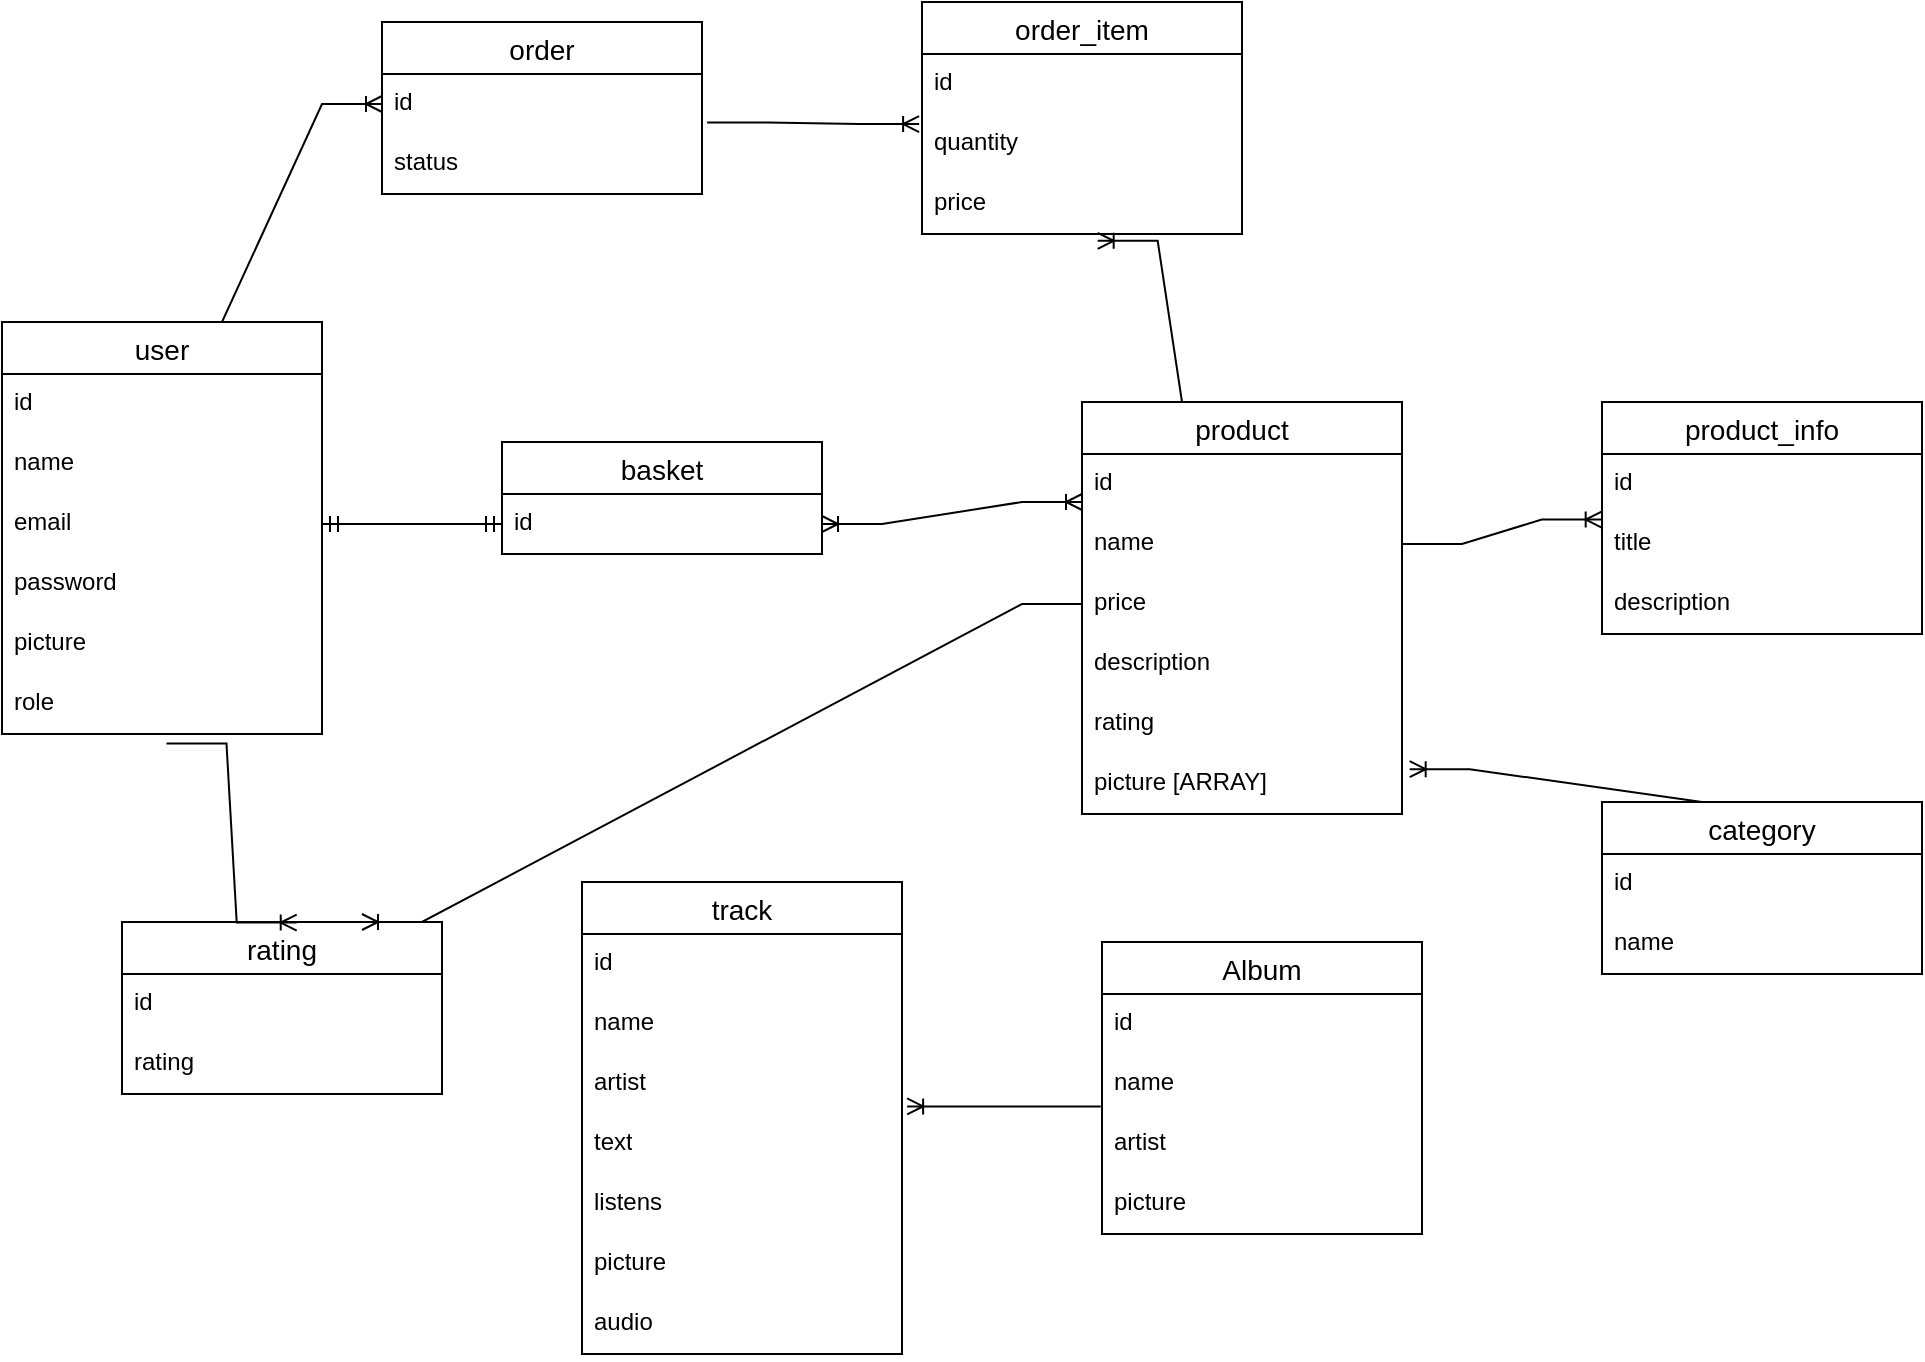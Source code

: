 <mxfile version="26.0.10">
  <diagram name="Страница — 1" id="RzhD4Iyi5CNffN3Gejyc">
    <mxGraphModel dx="1829" dy="1720" grid="1" gridSize="10" guides="1" tooltips="1" connect="1" arrows="1" fold="1" page="1" pageScale="1" pageWidth="827" pageHeight="1169" math="0" shadow="0">
      <root>
        <mxCell id="0" />
        <mxCell id="1" parent="0" />
        <mxCell id="MGFqKXVkX3bKtPCHSwj9-1" value="track" style="swimlane;fontStyle=0;childLayout=stackLayout;horizontal=1;startSize=26;horizontalStack=0;resizeParent=1;resizeParentMax=0;resizeLast=0;collapsible=1;marginBottom=0;align=center;fontSize=14;" parent="1" vertex="1">
          <mxGeometry x="230" y="420" width="160" height="236" as="geometry">
            <mxRectangle x="310" y="230" width="70" height="30" as="alternateBounds" />
          </mxGeometry>
        </mxCell>
        <mxCell id="MGFqKXVkX3bKtPCHSwj9-2" value="id" style="text;strokeColor=none;fillColor=none;spacingLeft=4;spacingRight=4;overflow=hidden;rotatable=0;points=[[0,0.5],[1,0.5]];portConstraint=eastwest;fontSize=12;whiteSpace=wrap;html=1;" parent="MGFqKXVkX3bKtPCHSwj9-1" vertex="1">
          <mxGeometry y="26" width="160" height="30" as="geometry" />
        </mxCell>
        <mxCell id="MGFqKXVkX3bKtPCHSwj9-3" value="name" style="text;strokeColor=none;fillColor=none;spacingLeft=4;spacingRight=4;overflow=hidden;rotatable=0;points=[[0,0.5],[1,0.5]];portConstraint=eastwest;fontSize=12;whiteSpace=wrap;html=1;" parent="MGFqKXVkX3bKtPCHSwj9-1" vertex="1">
          <mxGeometry y="56" width="160" height="30" as="geometry" />
        </mxCell>
        <mxCell id="MGFqKXVkX3bKtPCHSwj9-4" value="artist" style="text;strokeColor=none;fillColor=none;spacingLeft=4;spacingRight=4;overflow=hidden;rotatable=0;points=[[0,0.5],[1,0.5]];portConstraint=eastwest;fontSize=12;whiteSpace=wrap;html=1;" parent="MGFqKXVkX3bKtPCHSwj9-1" vertex="1">
          <mxGeometry y="86" width="160" height="30" as="geometry" />
        </mxCell>
        <mxCell id="MGFqKXVkX3bKtPCHSwj9-5" value="text" style="text;strokeColor=none;fillColor=none;spacingLeft=4;spacingRight=4;overflow=hidden;rotatable=0;points=[[0,0.5],[1,0.5]];portConstraint=eastwest;fontSize=12;whiteSpace=wrap;html=1;" parent="MGFqKXVkX3bKtPCHSwj9-1" vertex="1">
          <mxGeometry y="116" width="160" height="30" as="geometry" />
        </mxCell>
        <mxCell id="MGFqKXVkX3bKtPCHSwj9-16" value="listens" style="text;strokeColor=none;fillColor=none;spacingLeft=4;spacingRight=4;overflow=hidden;rotatable=0;points=[[0,0.5],[1,0.5]];portConstraint=eastwest;fontSize=12;whiteSpace=wrap;html=1;" parent="MGFqKXVkX3bKtPCHSwj9-1" vertex="1">
          <mxGeometry y="146" width="160" height="30" as="geometry" />
        </mxCell>
        <mxCell id="MGFqKXVkX3bKtPCHSwj9-17" value="picture" style="text;strokeColor=none;fillColor=none;spacingLeft=4;spacingRight=4;overflow=hidden;rotatable=0;points=[[0,0.5],[1,0.5]];portConstraint=eastwest;fontSize=12;whiteSpace=wrap;html=1;" parent="MGFqKXVkX3bKtPCHSwj9-1" vertex="1">
          <mxGeometry y="176" width="160" height="30" as="geometry" />
        </mxCell>
        <mxCell id="MGFqKXVkX3bKtPCHSwj9-19" value="audio" style="text;strokeColor=none;fillColor=none;spacingLeft=4;spacingRight=4;overflow=hidden;rotatable=0;points=[[0,0.5],[1,0.5]];portConstraint=eastwest;fontSize=12;whiteSpace=wrap;html=1;" parent="MGFqKXVkX3bKtPCHSwj9-1" vertex="1">
          <mxGeometry y="206" width="160" height="30" as="geometry" />
        </mxCell>
        <mxCell id="MGFqKXVkX3bKtPCHSwj9-21" value="Album" style="swimlane;fontStyle=0;childLayout=stackLayout;horizontal=1;startSize=26;horizontalStack=0;resizeParent=1;resizeParentMax=0;resizeLast=0;collapsible=1;marginBottom=0;align=center;fontSize=14;" parent="1" vertex="1">
          <mxGeometry x="490" y="450" width="160" height="146" as="geometry">
            <mxRectangle x="310" y="230" width="70" height="30" as="alternateBounds" />
          </mxGeometry>
        </mxCell>
        <mxCell id="MGFqKXVkX3bKtPCHSwj9-22" value="id" style="text;strokeColor=none;fillColor=none;spacingLeft=4;spacingRight=4;overflow=hidden;rotatable=0;points=[[0,0.5],[1,0.5]];portConstraint=eastwest;fontSize=12;whiteSpace=wrap;html=1;" parent="MGFqKXVkX3bKtPCHSwj9-21" vertex="1">
          <mxGeometry y="26" width="160" height="30" as="geometry" />
        </mxCell>
        <mxCell id="MGFqKXVkX3bKtPCHSwj9-23" value="name" style="text;strokeColor=none;fillColor=none;spacingLeft=4;spacingRight=4;overflow=hidden;rotatable=0;points=[[0,0.5],[1,0.5]];portConstraint=eastwest;fontSize=12;whiteSpace=wrap;html=1;" parent="MGFqKXVkX3bKtPCHSwj9-21" vertex="1">
          <mxGeometry y="56" width="160" height="30" as="geometry" />
        </mxCell>
        <mxCell id="MGFqKXVkX3bKtPCHSwj9-24" value="artist" style="text;strokeColor=none;fillColor=none;spacingLeft=4;spacingRight=4;overflow=hidden;rotatable=0;points=[[0,0.5],[1,0.5]];portConstraint=eastwest;fontSize=12;whiteSpace=wrap;html=1;" parent="MGFqKXVkX3bKtPCHSwj9-21" vertex="1">
          <mxGeometry y="86" width="160" height="30" as="geometry" />
        </mxCell>
        <mxCell id="MGFqKXVkX3bKtPCHSwj9-27" value="picture" style="text;strokeColor=none;fillColor=none;spacingLeft=4;spacingRight=4;overflow=hidden;rotatable=0;points=[[0,0.5],[1,0.5]];portConstraint=eastwest;fontSize=12;whiteSpace=wrap;html=1;" parent="MGFqKXVkX3bKtPCHSwj9-21" vertex="1">
          <mxGeometry y="116" width="160" height="30" as="geometry" />
        </mxCell>
        <mxCell id="MGFqKXVkX3bKtPCHSwj9-30" value="user" style="swimlane;fontStyle=0;childLayout=stackLayout;horizontal=1;startSize=26;horizontalStack=0;resizeParent=1;resizeParentMax=0;resizeLast=0;collapsible=1;marginBottom=0;align=center;fontSize=14;" parent="1" vertex="1">
          <mxGeometry x="-60" y="140" width="160" height="206" as="geometry">
            <mxRectangle x="310" y="230" width="70" height="30" as="alternateBounds" />
          </mxGeometry>
        </mxCell>
        <mxCell id="MGFqKXVkX3bKtPCHSwj9-31" value="id" style="text;strokeColor=none;fillColor=none;spacingLeft=4;spacingRight=4;overflow=hidden;rotatable=0;points=[[0,0.5],[1,0.5]];portConstraint=eastwest;fontSize=12;whiteSpace=wrap;html=1;" parent="MGFqKXVkX3bKtPCHSwj9-30" vertex="1">
          <mxGeometry y="26" width="160" height="30" as="geometry" />
        </mxCell>
        <mxCell id="MGFqKXVkX3bKtPCHSwj9-32" value="name" style="text;strokeColor=none;fillColor=none;spacingLeft=4;spacingRight=4;overflow=hidden;rotatable=0;points=[[0,0.5],[1,0.5]];portConstraint=eastwest;fontSize=12;whiteSpace=wrap;html=1;" parent="MGFqKXVkX3bKtPCHSwj9-30" vertex="1">
          <mxGeometry y="56" width="160" height="30" as="geometry" />
        </mxCell>
        <mxCell id="MGFqKXVkX3bKtPCHSwj9-33" value="email" style="text;strokeColor=none;fillColor=none;spacingLeft=4;spacingRight=4;overflow=hidden;rotatable=0;points=[[0,0.5],[1,0.5]];portConstraint=eastwest;fontSize=12;whiteSpace=wrap;html=1;" parent="MGFqKXVkX3bKtPCHSwj9-30" vertex="1">
          <mxGeometry y="86" width="160" height="30" as="geometry" />
        </mxCell>
        <mxCell id="MGFqKXVkX3bKtPCHSwj9-34" value="password" style="text;strokeColor=none;fillColor=none;spacingLeft=4;spacingRight=4;overflow=hidden;rotatable=0;points=[[0,0.5],[1,0.5]];portConstraint=eastwest;fontSize=12;whiteSpace=wrap;html=1;" parent="MGFqKXVkX3bKtPCHSwj9-30" vertex="1">
          <mxGeometry y="116" width="160" height="30" as="geometry" />
        </mxCell>
        <mxCell id="MGFqKXVkX3bKtPCHSwj9-36" value="picture" style="text;strokeColor=none;fillColor=none;spacingLeft=4;spacingRight=4;overflow=hidden;rotatable=0;points=[[0,0.5],[1,0.5]];portConstraint=eastwest;fontSize=12;whiteSpace=wrap;html=1;" parent="MGFqKXVkX3bKtPCHSwj9-30" vertex="1">
          <mxGeometry y="146" width="160" height="30" as="geometry" />
        </mxCell>
        <mxCell id="MGFqKXVkX3bKtPCHSwj9-44" value="role" style="text;strokeColor=none;fillColor=none;spacingLeft=4;spacingRight=4;overflow=hidden;rotatable=0;points=[[0,0.5],[1,0.5]];portConstraint=eastwest;fontSize=12;whiteSpace=wrap;html=1;" parent="MGFqKXVkX3bKtPCHSwj9-30" vertex="1">
          <mxGeometry y="176" width="160" height="30" as="geometry" />
        </mxCell>
        <mxCell id="MGFqKXVkX3bKtPCHSwj9-38" value="basket" style="swimlane;fontStyle=0;childLayout=stackLayout;horizontal=1;startSize=26;horizontalStack=0;resizeParent=1;resizeParentMax=0;resizeLast=0;collapsible=1;marginBottom=0;align=center;fontSize=14;" parent="1" vertex="1">
          <mxGeometry x="190" y="200" width="160" height="56" as="geometry">
            <mxRectangle x="310" y="230" width="70" height="30" as="alternateBounds" />
          </mxGeometry>
        </mxCell>
        <mxCell id="MGFqKXVkX3bKtPCHSwj9-39" value="id" style="text;strokeColor=none;fillColor=none;spacingLeft=4;spacingRight=4;overflow=hidden;rotatable=0;points=[[0,0.5],[1,0.5]];portConstraint=eastwest;fontSize=12;whiteSpace=wrap;html=1;" parent="MGFqKXVkX3bKtPCHSwj9-38" vertex="1">
          <mxGeometry y="26" width="160" height="30" as="geometry" />
        </mxCell>
        <mxCell id="MGFqKXVkX3bKtPCHSwj9-45" value="" style="edgeStyle=entityRelationEdgeStyle;fontSize=12;html=1;endArrow=ERmandOne;startArrow=ERmandOne;rounded=0;entryX=0;entryY=0.5;entryDx=0;entryDy=0;exitX=1;exitY=0.5;exitDx=0;exitDy=0;" parent="1" source="MGFqKXVkX3bKtPCHSwj9-33" target="MGFqKXVkX3bKtPCHSwj9-39" edge="1">
          <mxGeometry width="100" height="100" relative="1" as="geometry">
            <mxPoint x="120" y="260" as="sourcePoint" />
            <mxPoint x="200.0" y="243.802" as="targetPoint" />
            <Array as="points">
              <mxPoint x="190.96" y="249.01" />
            </Array>
          </mxGeometry>
        </mxCell>
        <mxCell id="MGFqKXVkX3bKtPCHSwj9-46" value="product" style="swimlane;fontStyle=0;childLayout=stackLayout;horizontal=1;startSize=26;horizontalStack=0;resizeParent=1;resizeParentMax=0;resizeLast=0;collapsible=1;marginBottom=0;align=center;fontSize=14;" parent="1" vertex="1">
          <mxGeometry x="480" y="180" width="160" height="206" as="geometry">
            <mxRectangle x="310" y="230" width="70" height="30" as="alternateBounds" />
          </mxGeometry>
        </mxCell>
        <mxCell id="MGFqKXVkX3bKtPCHSwj9-47" value="id" style="text;strokeColor=none;fillColor=none;spacingLeft=4;spacingRight=4;overflow=hidden;rotatable=0;points=[[0,0.5],[1,0.5]];portConstraint=eastwest;fontSize=12;whiteSpace=wrap;html=1;" parent="MGFqKXVkX3bKtPCHSwj9-46" vertex="1">
          <mxGeometry y="26" width="160" height="30" as="geometry" />
        </mxCell>
        <mxCell id="MGFqKXVkX3bKtPCHSwj9-48" value="name" style="text;strokeColor=none;fillColor=none;spacingLeft=4;spacingRight=4;overflow=hidden;rotatable=0;points=[[0,0.5],[1,0.5]];portConstraint=eastwest;fontSize=12;whiteSpace=wrap;html=1;" parent="MGFqKXVkX3bKtPCHSwj9-46" vertex="1">
          <mxGeometry y="56" width="160" height="30" as="geometry" />
        </mxCell>
        <mxCell id="MGFqKXVkX3bKtPCHSwj9-49" value="price" style="text;strokeColor=none;fillColor=none;spacingLeft=4;spacingRight=4;overflow=hidden;rotatable=0;points=[[0,0.5],[1,0.5]];portConstraint=eastwest;fontSize=12;whiteSpace=wrap;html=1;" parent="MGFqKXVkX3bKtPCHSwj9-46" vertex="1">
          <mxGeometry y="86" width="160" height="30" as="geometry" />
        </mxCell>
        <mxCell id="MGFqKXVkX3bKtPCHSwj9-50" value="description" style="text;strokeColor=none;fillColor=none;spacingLeft=4;spacingRight=4;overflow=hidden;rotatable=0;points=[[0,0.5],[1,0.5]];portConstraint=eastwest;fontSize=12;whiteSpace=wrap;html=1;" parent="MGFqKXVkX3bKtPCHSwj9-46" vertex="1">
          <mxGeometry y="116" width="160" height="30" as="geometry" />
        </mxCell>
        <mxCell id="MGFqKXVkX3bKtPCHSwj9-52" value="rating" style="text;strokeColor=none;fillColor=none;spacingLeft=4;spacingRight=4;overflow=hidden;rotatable=0;points=[[0,0.5],[1,0.5]];portConstraint=eastwest;fontSize=12;whiteSpace=wrap;html=1;" parent="MGFqKXVkX3bKtPCHSwj9-46" vertex="1">
          <mxGeometry y="146" width="160" height="30" as="geometry" />
        </mxCell>
        <mxCell id="MGFqKXVkX3bKtPCHSwj9-54" value="picture [ARRAY]" style="text;strokeColor=none;fillColor=none;spacingLeft=4;spacingRight=4;overflow=hidden;rotatable=0;points=[[0,0.5],[1,0.5]];portConstraint=eastwest;fontSize=12;whiteSpace=wrap;html=1;" parent="MGFqKXVkX3bKtPCHSwj9-46" vertex="1">
          <mxGeometry y="176" width="160" height="30" as="geometry" />
        </mxCell>
        <mxCell id="MGFqKXVkX3bKtPCHSwj9-55" value="rating" style="swimlane;fontStyle=0;childLayout=stackLayout;horizontal=1;startSize=26;horizontalStack=0;resizeParent=1;resizeParentMax=0;resizeLast=0;collapsible=1;marginBottom=0;align=center;fontSize=14;" parent="1" vertex="1">
          <mxGeometry y="440" width="160" height="86" as="geometry">
            <mxRectangle x="310" y="230" width="70" height="30" as="alternateBounds" />
          </mxGeometry>
        </mxCell>
        <mxCell id="MGFqKXVkX3bKtPCHSwj9-56" value="id" style="text;strokeColor=none;fillColor=none;spacingLeft=4;spacingRight=4;overflow=hidden;rotatable=0;points=[[0,0.5],[1,0.5]];portConstraint=eastwest;fontSize=12;whiteSpace=wrap;html=1;" parent="MGFqKXVkX3bKtPCHSwj9-55" vertex="1">
          <mxGeometry y="26" width="160" height="30" as="geometry" />
        </mxCell>
        <mxCell id="MGFqKXVkX3bKtPCHSwj9-59" value="rating" style="text;strokeColor=none;fillColor=none;spacingLeft=4;spacingRight=4;overflow=hidden;rotatable=0;points=[[0,0.5],[1,0.5]];portConstraint=eastwest;fontSize=12;whiteSpace=wrap;html=1;" parent="MGFqKXVkX3bKtPCHSwj9-55" vertex="1">
          <mxGeometry y="56" width="160" height="30" as="geometry" />
        </mxCell>
        <mxCell id="MGFqKXVkX3bKtPCHSwj9-61" value="product_info" style="swimlane;fontStyle=0;childLayout=stackLayout;horizontal=1;startSize=26;horizontalStack=0;resizeParent=1;resizeParentMax=0;resizeLast=0;collapsible=1;marginBottom=0;align=center;fontSize=14;" parent="1" vertex="1">
          <mxGeometry x="740" y="180" width="160" height="116" as="geometry">
            <mxRectangle x="310" y="230" width="70" height="30" as="alternateBounds" />
          </mxGeometry>
        </mxCell>
        <mxCell id="MGFqKXVkX3bKtPCHSwj9-62" value="id" style="text;strokeColor=none;fillColor=none;spacingLeft=4;spacingRight=4;overflow=hidden;rotatable=0;points=[[0,0.5],[1,0.5]];portConstraint=eastwest;fontSize=12;whiteSpace=wrap;html=1;" parent="MGFqKXVkX3bKtPCHSwj9-61" vertex="1">
          <mxGeometry y="26" width="160" height="30" as="geometry" />
        </mxCell>
        <mxCell id="MGFqKXVkX3bKtPCHSwj9-64" value="title" style="text;strokeColor=none;fillColor=none;spacingLeft=4;spacingRight=4;overflow=hidden;rotatable=0;points=[[0,0.5],[1,0.5]];portConstraint=eastwest;fontSize=12;whiteSpace=wrap;html=1;" parent="MGFqKXVkX3bKtPCHSwj9-61" vertex="1">
          <mxGeometry y="56" width="160" height="30" as="geometry" />
        </mxCell>
        <mxCell id="MGFqKXVkX3bKtPCHSwj9-65" value="description" style="text;strokeColor=none;fillColor=none;spacingLeft=4;spacingRight=4;overflow=hidden;rotatable=0;points=[[0,0.5],[1,0.5]];portConstraint=eastwest;fontSize=12;whiteSpace=wrap;html=1;" parent="MGFqKXVkX3bKtPCHSwj9-61" vertex="1">
          <mxGeometry y="86" width="160" height="30" as="geometry" />
        </mxCell>
        <mxCell id="MGFqKXVkX3bKtPCHSwj9-68" value="category" style="swimlane;fontStyle=0;childLayout=stackLayout;horizontal=1;startSize=26;horizontalStack=0;resizeParent=1;resizeParentMax=0;resizeLast=0;collapsible=1;marginBottom=0;align=center;fontSize=14;" parent="1" vertex="1">
          <mxGeometry x="740" y="380" width="160" height="86" as="geometry">
            <mxRectangle x="310" y="230" width="70" height="30" as="alternateBounds" />
          </mxGeometry>
        </mxCell>
        <mxCell id="MGFqKXVkX3bKtPCHSwj9-69" value="id" style="text;strokeColor=none;fillColor=none;spacingLeft=4;spacingRight=4;overflow=hidden;rotatable=0;points=[[0,0.5],[1,0.5]];portConstraint=eastwest;fontSize=12;whiteSpace=wrap;html=1;" parent="MGFqKXVkX3bKtPCHSwj9-68" vertex="1">
          <mxGeometry y="26" width="160" height="30" as="geometry" />
        </mxCell>
        <mxCell id="MGFqKXVkX3bKtPCHSwj9-70" value="name" style="text;strokeColor=none;fillColor=none;spacingLeft=4;spacingRight=4;overflow=hidden;rotatable=0;points=[[0,0.5],[1,0.5]];portConstraint=eastwest;fontSize=12;whiteSpace=wrap;html=1;" parent="MGFqKXVkX3bKtPCHSwj9-68" vertex="1">
          <mxGeometry y="56" width="160" height="30" as="geometry" />
        </mxCell>
        <mxCell id="MGFqKXVkX3bKtPCHSwj9-80" value="" style="edgeStyle=entityRelationEdgeStyle;fontSize=12;html=1;endArrow=ERoneToMany;startArrow=ERoneToMany;rounded=0;exitX=1;exitY=0.5;exitDx=0;exitDy=0;entryX=0;entryY=0.8;entryDx=0;entryDy=0;entryPerimeter=0;" parent="1" source="MGFqKXVkX3bKtPCHSwj9-39" target="MGFqKXVkX3bKtPCHSwj9-47" edge="1">
          <mxGeometry width="100" height="100" relative="1" as="geometry">
            <mxPoint x="360" y="330" as="sourcePoint" />
            <mxPoint x="460" y="230" as="targetPoint" />
          </mxGeometry>
        </mxCell>
        <mxCell id="MGFqKXVkX3bKtPCHSwj9-81" value="" style="edgeStyle=entityRelationEdgeStyle;fontSize=12;html=1;endArrow=ERoneToMany;rounded=0;exitX=1;exitY=0.5;exitDx=0;exitDy=0;entryX=-0.001;entryY=0.093;entryDx=0;entryDy=0;entryPerimeter=0;" parent="1" source="MGFqKXVkX3bKtPCHSwj9-48" edge="1">
          <mxGeometry width="100" height="100" relative="1" as="geometry">
            <mxPoint x="660" y="360" as="sourcePoint" />
            <mxPoint x="739.84" y="238.79" as="targetPoint" />
          </mxGeometry>
        </mxCell>
        <mxCell id="MGFqKXVkX3bKtPCHSwj9-82" value="" style="edgeStyle=entityRelationEdgeStyle;fontSize=12;html=1;endArrow=ERoneToMany;rounded=0;entryX=0.546;entryY=0.003;entryDx=0;entryDy=0;entryPerimeter=0;exitX=0.514;exitY=1.16;exitDx=0;exitDy=0;exitPerimeter=0;" parent="1" source="MGFqKXVkX3bKtPCHSwj9-44" target="MGFqKXVkX3bKtPCHSwj9-55" edge="1">
          <mxGeometry width="100" height="100" relative="1" as="geometry">
            <mxPoint x="-10" y="450" as="sourcePoint" />
            <mxPoint x="90" y="350" as="targetPoint" />
          </mxGeometry>
        </mxCell>
        <mxCell id="MGFqKXVkX3bKtPCHSwj9-83" value="" style="edgeStyle=entityRelationEdgeStyle;fontSize=12;html=1;endArrow=ERoneToMany;rounded=0;entryX=0.75;entryY=0;entryDx=0;entryDy=0;exitX=0;exitY=0.5;exitDx=0;exitDy=0;" parent="1" source="MGFqKXVkX3bKtPCHSwj9-49" target="MGFqKXVkX3bKtPCHSwj9-55" edge="1">
          <mxGeometry width="100" height="100" relative="1" as="geometry">
            <mxPoint x="280" y="420" as="sourcePoint" />
            <mxPoint x="380" y="320" as="targetPoint" />
            <Array as="points">
              <mxPoint x="300" y="280" />
              <mxPoint x="130" y="410" />
              <mxPoint x="640" y="250" />
              <mxPoint x="240" y="330" />
            </Array>
          </mxGeometry>
        </mxCell>
        <mxCell id="MGFqKXVkX3bKtPCHSwj9-84" value="" style="edgeStyle=entityRelationEdgeStyle;fontSize=12;html=1;endArrow=ERoneToMany;rounded=0;exitX=0.5;exitY=0;exitDx=0;exitDy=0;entryX=1.024;entryY=0.253;entryDx=0;entryDy=0;entryPerimeter=0;" parent="1" source="MGFqKXVkX3bKtPCHSwj9-68" target="MGFqKXVkX3bKtPCHSwj9-54" edge="1">
          <mxGeometry width="100" height="100" relative="1" as="geometry">
            <mxPoint x="720" y="420" as="sourcePoint" />
            <mxPoint x="830" y="410" as="targetPoint" />
          </mxGeometry>
        </mxCell>
        <mxCell id="RBinbqAVqb3rD8D5a71C-1" value="order" style="swimlane;fontStyle=0;childLayout=stackLayout;horizontal=1;startSize=26;horizontalStack=0;resizeParent=1;resizeParentMax=0;resizeLast=0;collapsible=1;marginBottom=0;align=center;fontSize=14;" vertex="1" parent="1">
          <mxGeometry x="130" y="-10" width="160" height="86" as="geometry">
            <mxRectangle x="310" y="230" width="70" height="30" as="alternateBounds" />
          </mxGeometry>
        </mxCell>
        <mxCell id="RBinbqAVqb3rD8D5a71C-2" value="id" style="text;strokeColor=none;fillColor=none;spacingLeft=4;spacingRight=4;overflow=hidden;rotatable=0;points=[[0,0.5],[1,0.5]];portConstraint=eastwest;fontSize=12;whiteSpace=wrap;html=1;" vertex="1" parent="RBinbqAVqb3rD8D5a71C-1">
          <mxGeometry y="26" width="160" height="30" as="geometry" />
        </mxCell>
        <mxCell id="RBinbqAVqb3rD8D5a71C-3" value="status" style="text;strokeColor=none;fillColor=none;spacingLeft=4;spacingRight=4;overflow=hidden;rotatable=0;points=[[0,0.5],[1,0.5]];portConstraint=eastwest;fontSize=12;whiteSpace=wrap;html=1;" vertex="1" parent="RBinbqAVqb3rD8D5a71C-1">
          <mxGeometry y="56" width="160" height="30" as="geometry" />
        </mxCell>
        <mxCell id="RBinbqAVqb3rD8D5a71C-6" value="order_item" style="swimlane;fontStyle=0;childLayout=stackLayout;horizontal=1;startSize=26;horizontalStack=0;resizeParent=1;resizeParentMax=0;resizeLast=0;collapsible=1;marginBottom=0;align=center;fontSize=14;" vertex="1" parent="1">
          <mxGeometry x="400" y="-20" width="160" height="116" as="geometry">
            <mxRectangle x="310" y="230" width="70" height="30" as="alternateBounds" />
          </mxGeometry>
        </mxCell>
        <mxCell id="RBinbqAVqb3rD8D5a71C-7" value="id" style="text;strokeColor=none;fillColor=none;spacingLeft=4;spacingRight=4;overflow=hidden;rotatable=0;points=[[0,0.5],[1,0.5]];portConstraint=eastwest;fontSize=12;whiteSpace=wrap;html=1;" vertex="1" parent="RBinbqAVqb3rD8D5a71C-6">
          <mxGeometry y="26" width="160" height="30" as="geometry" />
        </mxCell>
        <mxCell id="RBinbqAVqb3rD8D5a71C-8" value="quantity" style="text;strokeColor=none;fillColor=none;spacingLeft=4;spacingRight=4;overflow=hidden;rotatable=0;points=[[0,0.5],[1,0.5]];portConstraint=eastwest;fontSize=12;whiteSpace=wrap;html=1;" vertex="1" parent="RBinbqAVqb3rD8D5a71C-6">
          <mxGeometry y="56" width="160" height="30" as="geometry" />
        </mxCell>
        <mxCell id="RBinbqAVqb3rD8D5a71C-9" value="price" style="text;strokeColor=none;fillColor=none;spacingLeft=4;spacingRight=4;overflow=hidden;rotatable=0;points=[[0,0.5],[1,0.5]];portConstraint=eastwest;fontSize=12;whiteSpace=wrap;html=1;" vertex="1" parent="RBinbqAVqb3rD8D5a71C-6">
          <mxGeometry y="86" width="160" height="30" as="geometry" />
        </mxCell>
        <mxCell id="RBinbqAVqb3rD8D5a71C-11" value="" style="edgeStyle=entityRelationEdgeStyle;fontSize=12;html=1;endArrow=ERoneToMany;rounded=0;exitX=0.5;exitY=0;exitDx=0;exitDy=0;entryX=0;entryY=0.5;entryDx=0;entryDy=0;" edge="1" parent="1" source="MGFqKXVkX3bKtPCHSwj9-30" target="RBinbqAVqb3rD8D5a71C-2">
          <mxGeometry width="100" height="100" relative="1" as="geometry">
            <mxPoint x="20" y="100" as="sourcePoint" />
            <mxPoint x="120" as="targetPoint" />
          </mxGeometry>
        </mxCell>
        <mxCell id="RBinbqAVqb3rD8D5a71C-12" value="" style="edgeStyle=entityRelationEdgeStyle;fontSize=12;html=1;endArrow=ERoneToMany;rounded=0;exitX=1.016;exitY=0.807;exitDx=0;exitDy=0;exitPerimeter=0;entryX=-0.009;entryY=0.167;entryDx=0;entryDy=0;entryPerimeter=0;" edge="1" parent="1" source="RBinbqAVqb3rD8D5a71C-2" target="RBinbqAVqb3rD8D5a71C-8">
          <mxGeometry width="100" height="100" relative="1" as="geometry">
            <mxPoint x="300" y="110" as="sourcePoint" />
            <mxPoint x="400" y="10" as="targetPoint" />
          </mxGeometry>
        </mxCell>
        <mxCell id="RBinbqAVqb3rD8D5a71C-13" value="" style="edgeStyle=entityRelationEdgeStyle;fontSize=12;html=1;endArrow=ERoneToMany;rounded=0;exitX=0.5;exitY=0;exitDx=0;exitDy=0;entryX=0.549;entryY=1.113;entryDx=0;entryDy=0;entryPerimeter=0;" edge="1" parent="1" source="MGFqKXVkX3bKtPCHSwj9-46" target="RBinbqAVqb3rD8D5a71C-9">
          <mxGeometry width="100" height="100" relative="1" as="geometry">
            <mxPoint x="570" y="150" as="sourcePoint" />
            <mxPoint x="720" y="50" as="targetPoint" />
          </mxGeometry>
        </mxCell>
        <mxCell id="RBinbqAVqb3rD8D5a71C-14" value="" style="edgeStyle=entityRelationEdgeStyle;fontSize=12;html=1;endArrow=ERoneToMany;rounded=0;exitX=-0.004;exitY=0.873;exitDx=0;exitDy=0;entryX=1.016;entryY=-0.127;entryDx=0;entryDy=0;entryPerimeter=0;exitPerimeter=0;" edge="1" parent="1" source="MGFqKXVkX3bKtPCHSwj9-23" target="MGFqKXVkX3bKtPCHSwj9-5">
          <mxGeometry width="100" height="100" relative="1" as="geometry">
            <mxPoint x="620" y="676" as="sourcePoint" />
            <mxPoint x="444" y="660" as="targetPoint" />
          </mxGeometry>
        </mxCell>
      </root>
    </mxGraphModel>
  </diagram>
</mxfile>
